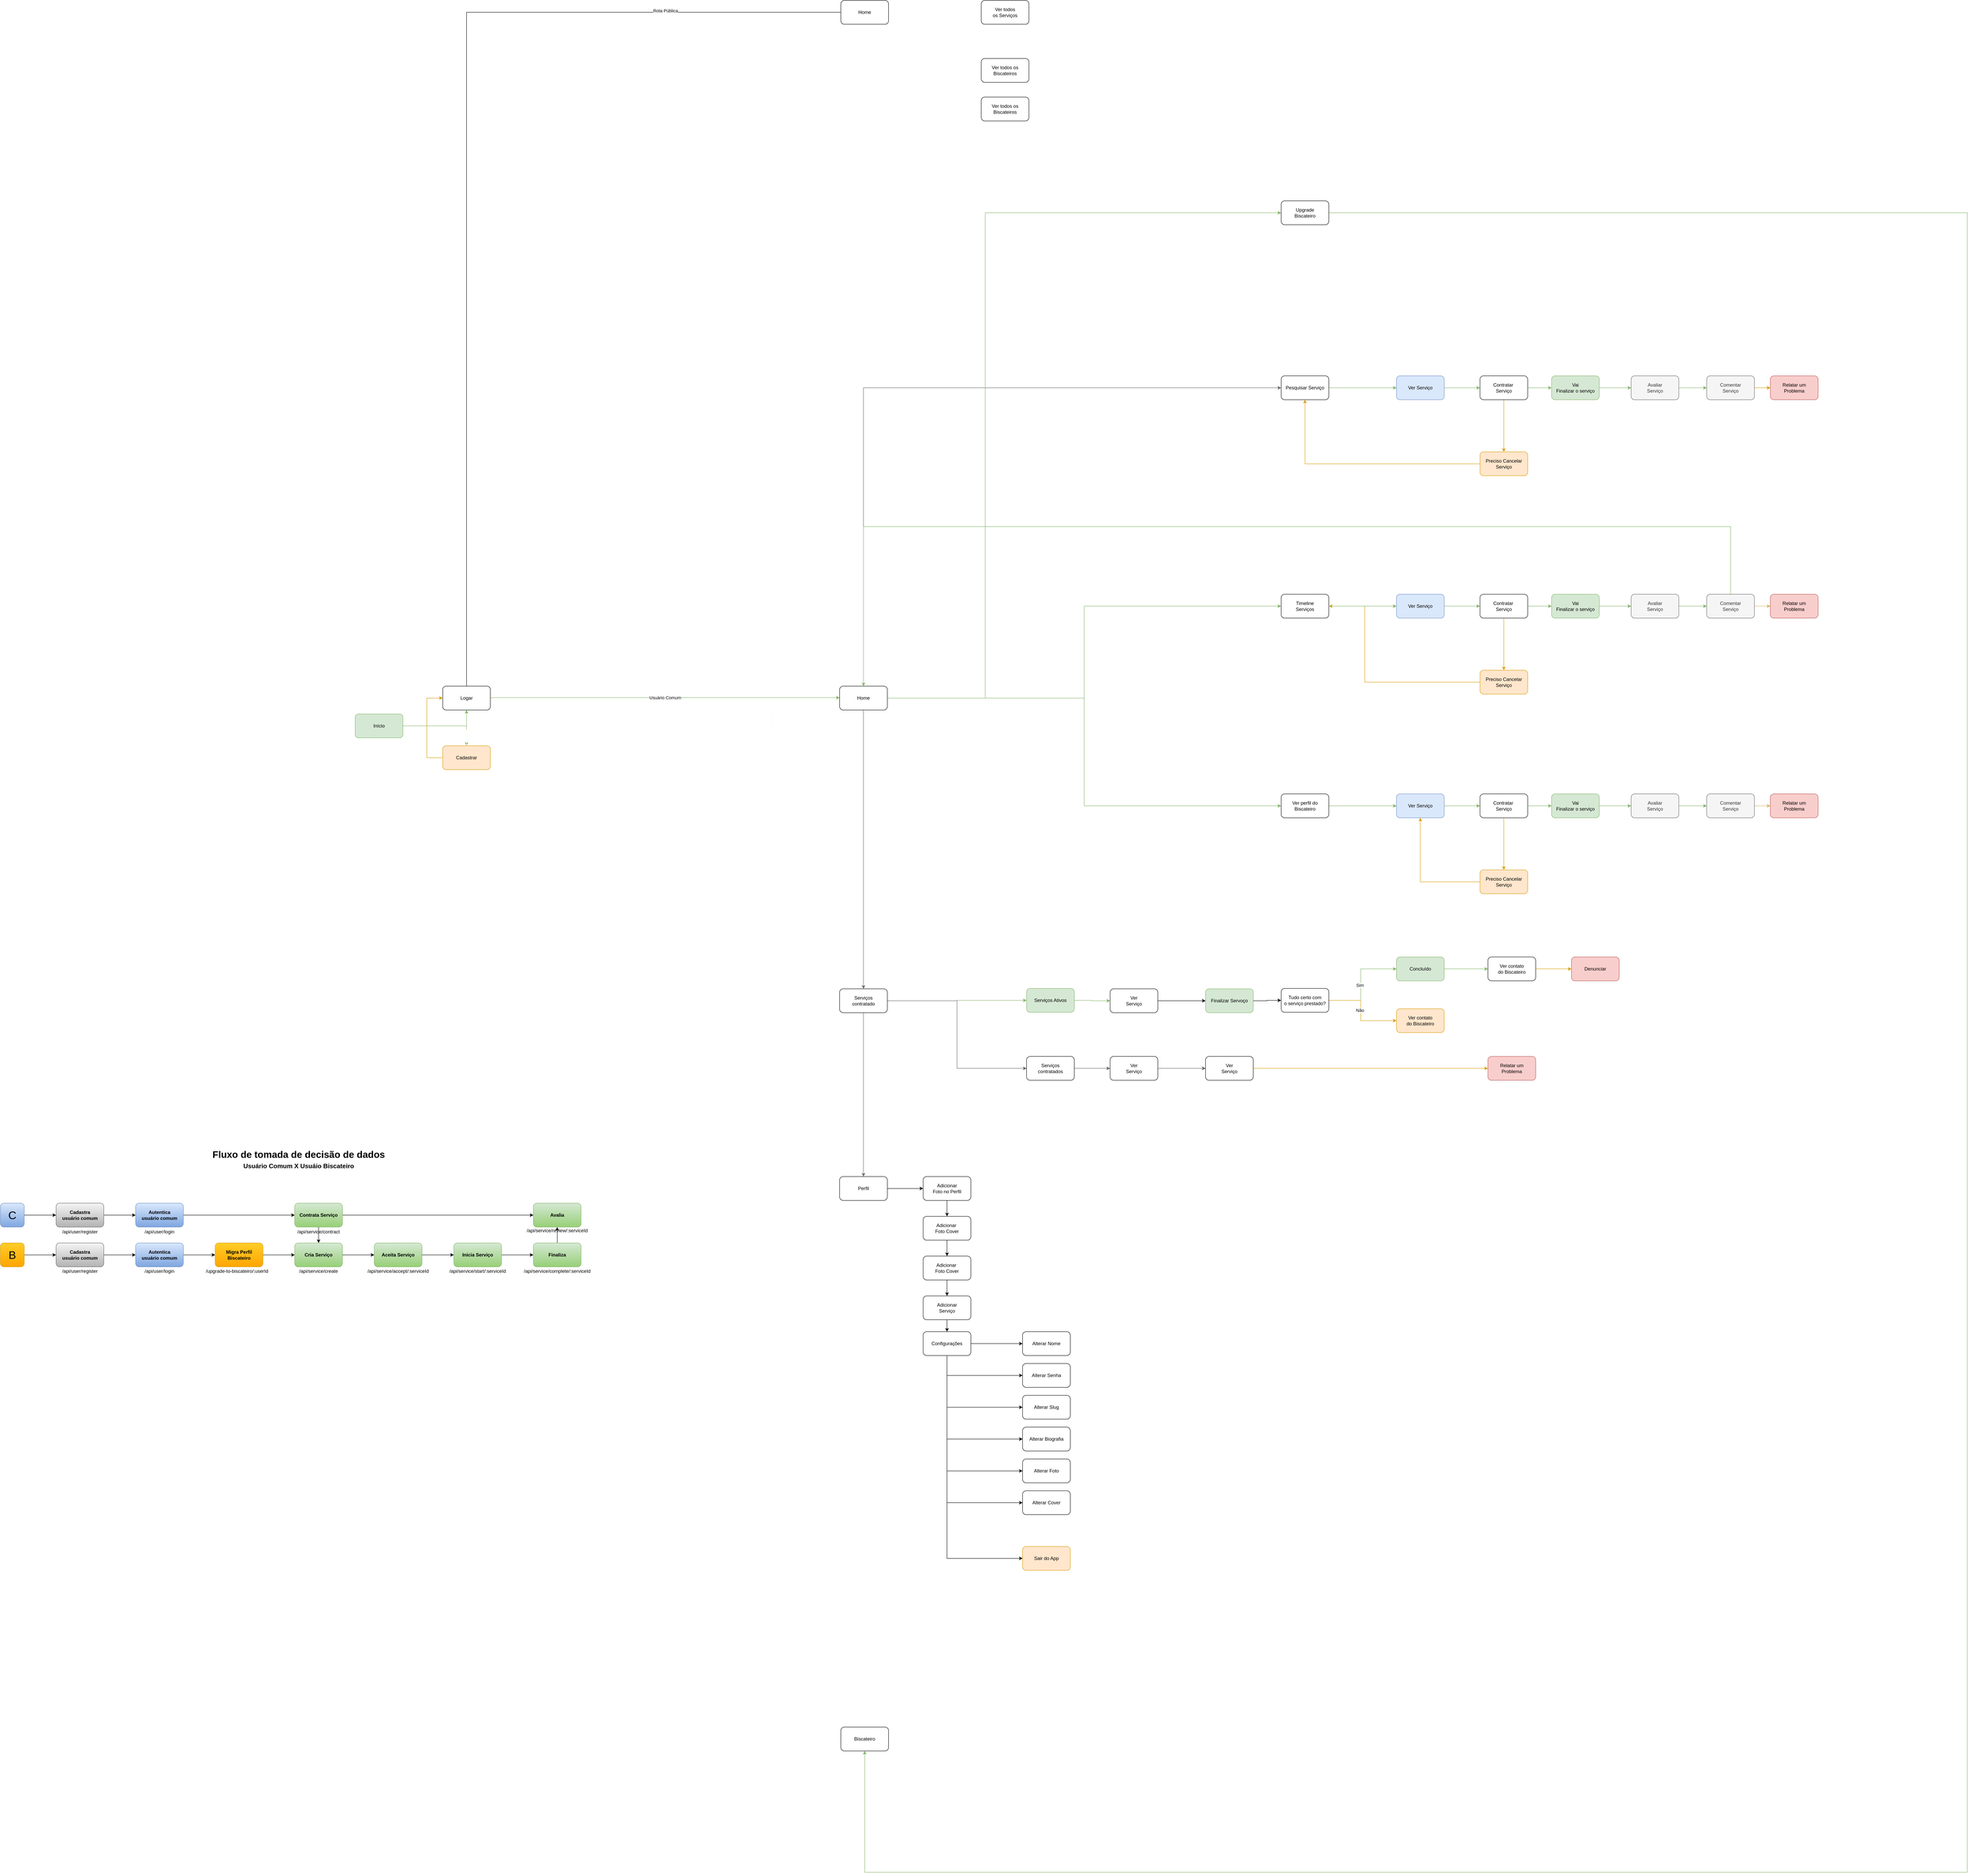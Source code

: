 <mxfile version="24.8.2">
  <diagram name="Página-1" id="fsubQwPEwLp5UiBFL4gB">
    <mxGraphModel dx="3172" dy="2310" grid="1" gridSize="10" guides="1" tooltips="1" connect="1" arrows="1" fold="1" page="0" pageScale="1" pageWidth="827" pageHeight="1169" background="#ffffff" math="0" shadow="0">
      <root>
        <mxCell id="0" />
        <mxCell id="1" parent="0" />
        <mxCell id="1jAVJrhePYpuvby0Juwp-6" style="edgeStyle=orthogonalEdgeStyle;rounded=0;orthogonalLoop=1;jettySize=auto;html=1;fillColor=#d5e8d4;strokeColor=#82b366;" edge="1" parent="1" source="1jAVJrhePYpuvby0Juwp-3" target="1jAVJrhePYpuvby0Juwp-5">
          <mxGeometry relative="1" as="geometry" />
        </mxCell>
        <mxCell id="1jAVJrhePYpuvby0Juwp-3" value="Início" style="rounded=1;whiteSpace=wrap;html=1;fillColor=#d5e8d4;strokeColor=#82b366;" vertex="1" parent="1">
          <mxGeometry x="-488" y="510" width="120" height="60" as="geometry" />
        </mxCell>
        <mxCell id="1jAVJrhePYpuvby0Juwp-8" style="edgeStyle=orthogonalEdgeStyle;rounded=0;orthogonalLoop=1;jettySize=auto;html=1;entryX=0.5;entryY=0;entryDx=0;entryDy=0;fillColor=#d5e8d4;strokeColor=#82b366;" edge="1" parent="1" source="1jAVJrhePYpuvby0Juwp-5" target="1jAVJrhePYpuvby0Juwp-7">
          <mxGeometry relative="1" as="geometry" />
        </mxCell>
        <mxCell id="1jAVJrhePYpuvby0Juwp-10" style="edgeStyle=orthogonalEdgeStyle;rounded=0;orthogonalLoop=1;jettySize=auto;html=1;fillColor=#d5e8d4;strokeColor=#82b366;" edge="1" parent="1" source="1jAVJrhePYpuvby0Juwp-5" target="1jAVJrhePYpuvby0Juwp-9">
          <mxGeometry relative="1" as="geometry">
            <Array as="points">
              <mxPoint x="460" y="469" />
              <mxPoint x="460" y="469" />
            </Array>
          </mxGeometry>
        </mxCell>
        <mxCell id="1jAVJrhePYpuvby0Juwp-154" value="Text" style="edgeLabel;html=1;align=center;verticalAlign=middle;resizable=0;points=[];" vertex="1" connectable="0" parent="1jAVJrhePYpuvby0Juwp-10">
          <mxGeometry x="-0.001" y="-2" relative="1" as="geometry">
            <mxPoint y="-4" as="offset" />
          </mxGeometry>
        </mxCell>
        <mxCell id="1jAVJrhePYpuvby0Juwp-155" value="Usuário Comum" style="edgeLabel;html=1;align=center;verticalAlign=middle;resizable=0;points=[];" vertex="1" connectable="0" parent="1jAVJrhePYpuvby0Juwp-10">
          <mxGeometry x="-0.001" relative="1" as="geometry">
            <mxPoint as="offset" />
          </mxGeometry>
        </mxCell>
        <mxCell id="1jAVJrhePYpuvby0Juwp-156" style="edgeStyle=orthogonalEdgeStyle;rounded=0;orthogonalLoop=1;jettySize=auto;html=1;entryX=0.5;entryY=1;entryDx=0;entryDy=0;" edge="1" parent="1" source="1jAVJrhePYpuvby0Juwp-5" target="1jAVJrhePYpuvby0Juwp-151">
          <mxGeometry relative="1" as="geometry">
            <Array as="points">
              <mxPoint x="-208" y="-1254" />
              <mxPoint x="793" y="-1254" />
            </Array>
          </mxGeometry>
        </mxCell>
        <mxCell id="1jAVJrhePYpuvby0Juwp-157" value="Rota Pública" style="edgeLabel;html=1;align=center;verticalAlign=middle;resizable=0;points=[];" vertex="1" connectable="0" parent="1jAVJrhePYpuvby0Juwp-156">
          <mxGeometry x="0.609" y="4" relative="1" as="geometry">
            <mxPoint x="1" as="offset" />
          </mxGeometry>
        </mxCell>
        <mxCell id="1jAVJrhePYpuvby0Juwp-5" value="Logar" style="rounded=1;whiteSpace=wrap;html=1;" vertex="1" parent="1">
          <mxGeometry x="-268" y="440" width="120" height="60" as="geometry" />
        </mxCell>
        <mxCell id="1jAVJrhePYpuvby0Juwp-46" style="edgeStyle=orthogonalEdgeStyle;rounded=0;orthogonalLoop=1;jettySize=auto;html=1;fillColor=#ffe6cc;strokeColor=#d79b00;" edge="1" parent="1" source="1jAVJrhePYpuvby0Juwp-7" target="1jAVJrhePYpuvby0Juwp-5">
          <mxGeometry relative="1" as="geometry">
            <Array as="points">
              <mxPoint x="-308" y="620" />
              <mxPoint x="-308" y="470" />
            </Array>
          </mxGeometry>
        </mxCell>
        <mxCell id="1jAVJrhePYpuvby0Juwp-144" style="edgeStyle=orthogonalEdgeStyle;rounded=0;orthogonalLoop=1;jettySize=auto;html=1;entryX=0.5;entryY=1;entryDx=0;entryDy=0;strokeColor=#FBFFF7;" edge="1" parent="1" source="1jAVJrhePYpuvby0Juwp-7" target="1jAVJrhePYpuvby0Juwp-9">
          <mxGeometry relative="1" as="geometry">
            <Array as="points">
              <mxPoint x="560" y="550" />
              <mxPoint x="560" y="500" />
            </Array>
          </mxGeometry>
        </mxCell>
        <mxCell id="1jAVJrhePYpuvby0Juwp-7" value="Cadastrar" style="rounded=1;whiteSpace=wrap;html=1;fillColor=#ffe6cc;strokeColor=#d79b00;" vertex="1" parent="1">
          <mxGeometry x="-268" y="590" width="120" height="60" as="geometry" />
        </mxCell>
        <mxCell id="1jAVJrhePYpuvby0Juwp-45" style="edgeStyle=orthogonalEdgeStyle;rounded=0;orthogonalLoop=1;jettySize=auto;html=1;entryX=0;entryY=0.5;entryDx=0;entryDy=0;fillColor=#d5e8d4;strokeColor=#82b366;" edge="1" parent="1" source="1jAVJrhePYpuvby0Juwp-9" target="1jAVJrhePYpuvby0Juwp-11">
          <mxGeometry relative="1" as="geometry" />
        </mxCell>
        <mxCell id="1jAVJrhePYpuvby0Juwp-87" style="edgeStyle=orthogonalEdgeStyle;rounded=0;orthogonalLoop=1;jettySize=auto;html=1;fillColor=#f5f5f5;strokeColor=#666666;" edge="1" parent="1" source="1jAVJrhePYpuvby0Juwp-9" target="1jAVJrhePYpuvby0Juwp-73">
          <mxGeometry relative="1" as="geometry">
            <Array as="points">
              <mxPoint x="790" y="-310" />
            </Array>
          </mxGeometry>
        </mxCell>
        <mxCell id="1jAVJrhePYpuvby0Juwp-109" style="edgeStyle=orthogonalEdgeStyle;rounded=0;orthogonalLoop=1;jettySize=auto;html=1;entryX=0;entryY=0.5;entryDx=0;entryDy=0;fillColor=#d5e8d4;strokeColor=#82b366;" edge="1" parent="1" source="1jAVJrhePYpuvby0Juwp-9" target="1jAVJrhePYpuvby0Juwp-94">
          <mxGeometry relative="1" as="geometry" />
        </mxCell>
        <mxCell id="1jAVJrhePYpuvby0Juwp-114" style="edgeStyle=orthogonalEdgeStyle;rounded=0;orthogonalLoop=1;jettySize=auto;html=1;fillColor=#f5f5f5;strokeColor=#666666;" edge="1" parent="1" source="1jAVJrhePYpuvby0Juwp-9" target="1jAVJrhePYpuvby0Juwp-12">
          <mxGeometry relative="1" as="geometry" />
        </mxCell>
        <mxCell id="1jAVJrhePYpuvby0Juwp-147" style="edgeStyle=orthogonalEdgeStyle;rounded=0;orthogonalLoop=1;jettySize=auto;html=1;fillColor=#d5e8d4;strokeColor=#82b366;" edge="1" parent="1" source="1jAVJrhePYpuvby0Juwp-9" target="1jAVJrhePYpuvby0Juwp-146">
          <mxGeometry relative="1" as="geometry">
            <Array as="points">
              <mxPoint x="1096" y="470" />
              <mxPoint x="1096" y="-750" />
            </Array>
          </mxGeometry>
        </mxCell>
        <mxCell id="1jAVJrhePYpuvby0Juwp-9" value="Home" style="rounded=1;whiteSpace=wrap;html=1;" vertex="1" parent="1">
          <mxGeometry x="730" y="440" width="120" height="60" as="geometry" />
        </mxCell>
        <mxCell id="1jAVJrhePYpuvby0Juwp-11" value="Timeline&lt;div&gt;Serviços&lt;/div&gt;" style="rounded=1;whiteSpace=wrap;html=1;" vertex="1" parent="1">
          <mxGeometry x="1840" y="209" width="120" height="60" as="geometry" />
        </mxCell>
        <mxCell id="1jAVJrhePYpuvby0Juwp-44" style="edgeStyle=orthogonalEdgeStyle;rounded=0;orthogonalLoop=1;jettySize=auto;html=1;entryX=0.5;entryY=0;entryDx=0;entryDy=0;fillColor=#f5f5f5;strokeColor=#666666;" edge="1" parent="1" source="1jAVJrhePYpuvby0Juwp-12" target="1jAVJrhePYpuvby0Juwp-13">
          <mxGeometry relative="1" as="geometry" />
        </mxCell>
        <mxCell id="1jAVJrhePYpuvby0Juwp-123" style="edgeStyle=orthogonalEdgeStyle;rounded=0;orthogonalLoop=1;jettySize=auto;html=1;fillColor=#d5e8d4;strokeColor=#82b366;" edge="1" parent="1" source="1jAVJrhePYpuvby0Juwp-12" target="1jAVJrhePYpuvby0Juwp-121">
          <mxGeometry relative="1" as="geometry" />
        </mxCell>
        <mxCell id="1jAVJrhePYpuvby0Juwp-128" style="edgeStyle=orthogonalEdgeStyle;rounded=0;orthogonalLoop=1;jettySize=auto;html=1;entryX=0;entryY=0.5;entryDx=0;entryDy=0;fillColor=#f5f5f5;strokeColor=#666666;" edge="1" parent="1" source="1jAVJrhePYpuvby0Juwp-12" target="1jAVJrhePYpuvby0Juwp-122">
          <mxGeometry relative="1" as="geometry" />
        </mxCell>
        <mxCell id="1jAVJrhePYpuvby0Juwp-12" value="Serviços&lt;div&gt;contratado&lt;/div&gt;" style="rounded=1;whiteSpace=wrap;html=1;" vertex="1" parent="1">
          <mxGeometry x="730" y="1201" width="120" height="60" as="geometry" />
        </mxCell>
        <mxCell id="1jAVJrhePYpuvby0Juwp-20" style="edgeStyle=orthogonalEdgeStyle;rounded=0;orthogonalLoop=1;jettySize=auto;html=1;" edge="1" parent="1" source="1jAVJrhePYpuvby0Juwp-13" target="1jAVJrhePYpuvby0Juwp-16">
          <mxGeometry relative="1" as="geometry" />
        </mxCell>
        <mxCell id="1jAVJrhePYpuvby0Juwp-13" value="Perfil" style="rounded=1;whiteSpace=wrap;html=1;" vertex="1" parent="1">
          <mxGeometry x="730" y="1673" width="120" height="60" as="geometry" />
        </mxCell>
        <mxCell id="1jAVJrhePYpuvby0Juwp-33" style="edgeStyle=orthogonalEdgeStyle;rounded=0;orthogonalLoop=1;jettySize=auto;html=1;fillColor=#d5e8d4;strokeColor=#82b366;" edge="1" parent="1" source="1jAVJrhePYpuvby0Juwp-69" target="1jAVJrhePYpuvby0Juwp-32">
          <mxGeometry relative="1" as="geometry" />
        </mxCell>
        <mxCell id="1jAVJrhePYpuvby0Juwp-112" style="edgeStyle=orthogonalEdgeStyle;rounded=0;orthogonalLoop=1;jettySize=auto;html=1;fillColor=#ffe6cc;strokeColor=#d79b00;" edge="1" parent="1" source="1jAVJrhePYpuvby0Juwp-14" target="1jAVJrhePYpuvby0Juwp-15">
          <mxGeometry relative="1" as="geometry" />
        </mxCell>
        <mxCell id="1jAVJrhePYpuvby0Juwp-14" value="Contratar&amp;nbsp;&lt;div&gt;Serviço&lt;/div&gt;" style="rounded=1;whiteSpace=wrap;html=1;" vertex="1" parent="1">
          <mxGeometry x="2340" y="209" width="120" height="60" as="geometry" />
        </mxCell>
        <mxCell id="1jAVJrhePYpuvby0Juwp-29" style="edgeStyle=orthogonalEdgeStyle;rounded=0;orthogonalLoop=1;jettySize=auto;html=1;fillColor=#ffe6cc;strokeColor=#d79b00;" edge="1" parent="1" source="1jAVJrhePYpuvby0Juwp-15" target="1jAVJrhePYpuvby0Juwp-11">
          <mxGeometry relative="1" as="geometry">
            <Array as="points">
              <mxPoint x="2050" y="430" />
              <mxPoint x="2050" y="239" />
            </Array>
          </mxGeometry>
        </mxCell>
        <mxCell id="1jAVJrhePYpuvby0Juwp-15" value="Preciso Cancelar&lt;div&gt;Serviço&lt;/div&gt;" style="rounded=1;whiteSpace=wrap;html=1;fillColor=#ffe6cc;strokeColor=#d79b00;" vertex="1" parent="1">
          <mxGeometry x="2340" y="400" width="120" height="60" as="geometry" />
        </mxCell>
        <mxCell id="1jAVJrhePYpuvby0Juwp-16" value="Adicionar&lt;div&gt;Foto&amp;nbsp;&lt;span style=&quot;background-color: initial;&quot;&gt;no Perfil&lt;/span&gt;&lt;/div&gt;" style="rounded=1;whiteSpace=wrap;html=1;" vertex="1" parent="1">
          <mxGeometry x="940" y="1673" width="120" height="60" as="geometry" />
        </mxCell>
        <mxCell id="1jAVJrhePYpuvby0Juwp-17" value="Alterar Biografia" style="rounded=1;whiteSpace=wrap;html=1;" vertex="1" parent="1">
          <mxGeometry x="1190" y="2303" width="120" height="60" as="geometry" />
        </mxCell>
        <mxCell id="1jAVJrhePYpuvby0Juwp-19" value="Sair do App" style="rounded=1;whiteSpace=wrap;html=1;fillColor=#ffe6cc;strokeColor=#d79b00;" vertex="1" parent="1">
          <mxGeometry x="1190" y="2603" width="120" height="60" as="geometry" />
        </mxCell>
        <mxCell id="1jAVJrhePYpuvby0Juwp-24" style="edgeStyle=orthogonalEdgeStyle;rounded=0;orthogonalLoop=1;jettySize=auto;html=1;entryX=0;entryY=0.5;entryDx=0;entryDy=0;fillColor=#d5e8d4;strokeColor=#82b366;" edge="1" parent="1" source="1jAVJrhePYpuvby0Juwp-71" target="1jAVJrhePYpuvby0Juwp-14">
          <mxGeometry relative="1" as="geometry">
            <mxPoint x="2260" y="239" as="targetPoint" />
          </mxGeometry>
        </mxCell>
        <mxCell id="1jAVJrhePYpuvby0Juwp-35" style="edgeStyle=orthogonalEdgeStyle;rounded=0;orthogonalLoop=1;jettySize=auto;html=1;fillColor=#d5e8d4;strokeColor=#82b366;" edge="1" parent="1" source="1jAVJrhePYpuvby0Juwp-32" target="1jAVJrhePYpuvby0Juwp-34">
          <mxGeometry relative="1" as="geometry" />
        </mxCell>
        <mxCell id="1jAVJrhePYpuvby0Juwp-32" value="Avaliar&lt;div&gt;Serviço&lt;/div&gt;" style="rounded=1;whiteSpace=wrap;html=1;fillColor=#f5f5f5;fontColor=#333333;strokeColor=#666666;" vertex="1" parent="1">
          <mxGeometry x="2720" y="209" width="120" height="60" as="geometry" />
        </mxCell>
        <mxCell id="1jAVJrhePYpuvby0Juwp-39" style="edgeStyle=orthogonalEdgeStyle;rounded=0;orthogonalLoop=1;jettySize=auto;html=1;fillColor=#fff2cc;strokeColor=#d6b656;" edge="1" parent="1" source="1jAVJrhePYpuvby0Juwp-34" target="1jAVJrhePYpuvby0Juwp-38">
          <mxGeometry relative="1" as="geometry" />
        </mxCell>
        <mxCell id="1jAVJrhePYpuvby0Juwp-40" style="edgeStyle=orthogonalEdgeStyle;rounded=0;orthogonalLoop=1;jettySize=auto;html=1;fillColor=#d5e8d4;strokeColor=#82b366;" edge="1" parent="1" source="1jAVJrhePYpuvby0Juwp-34" target="1jAVJrhePYpuvby0Juwp-9">
          <mxGeometry relative="1" as="geometry">
            <Array as="points">
              <mxPoint x="1580" y="39" />
              <mxPoint x="570" y="39" />
            </Array>
          </mxGeometry>
        </mxCell>
        <mxCell id="1jAVJrhePYpuvby0Juwp-34" value="Comentar&lt;div&gt;Serviço&lt;/div&gt;" style="rounded=1;whiteSpace=wrap;html=1;fillColor=#f5f5f5;fontColor=#333333;strokeColor=#666666;" vertex="1" parent="1">
          <mxGeometry x="2910" y="209" width="120" height="60" as="geometry" />
        </mxCell>
        <mxCell id="1jAVJrhePYpuvby0Juwp-36" value="Relatar um&lt;div&gt;Problema&lt;/div&gt;" style="rounded=1;whiteSpace=wrap;html=1;fillColor=#f8cecc;strokeColor=#b85450;" vertex="1" parent="1">
          <mxGeometry x="2360" y="1371" width="120" height="60" as="geometry" />
        </mxCell>
        <mxCell id="1jAVJrhePYpuvby0Juwp-38" value="Relatar um&lt;div&gt;Problema&lt;/div&gt;" style="rounded=1;whiteSpace=wrap;html=1;fillColor=#f8cecc;strokeColor=#b85450;" vertex="1" parent="1">
          <mxGeometry x="3070" y="209" width="120" height="60" as="geometry" />
        </mxCell>
        <mxCell id="1jAVJrhePYpuvby0Juwp-50" style="edgeStyle=orthogonalEdgeStyle;rounded=0;orthogonalLoop=1;jettySize=auto;html=1;" edge="1" parent="1" source="1jAVJrhePYpuvby0Juwp-47" target="1jAVJrhePYpuvby0Juwp-49">
          <mxGeometry relative="1" as="geometry" />
        </mxCell>
        <mxCell id="1jAVJrhePYpuvby0Juwp-47" value="Adicionar&amp;nbsp;&lt;div&gt;Foto&amp;nbsp;&lt;span style=&quot;background-color: initial;&quot;&gt;Cover&lt;/span&gt;&lt;/div&gt;" style="rounded=1;whiteSpace=wrap;html=1;" vertex="1" parent="1">
          <mxGeometry x="940" y="1773" width="120" height="60" as="geometry" />
        </mxCell>
        <mxCell id="1jAVJrhePYpuvby0Juwp-48" style="edgeStyle=orthogonalEdgeStyle;rounded=0;orthogonalLoop=1;jettySize=auto;html=1;" edge="1" parent="1" source="1jAVJrhePYpuvby0Juwp-16">
          <mxGeometry relative="1" as="geometry">
            <mxPoint x="1000" y="1773" as="targetPoint" />
          </mxGeometry>
        </mxCell>
        <mxCell id="1jAVJrhePYpuvby0Juwp-52" style="edgeStyle=orthogonalEdgeStyle;rounded=0;orthogonalLoop=1;jettySize=auto;html=1;" edge="1" parent="1" source="1jAVJrhePYpuvby0Juwp-49" target="1jAVJrhePYpuvby0Juwp-51">
          <mxGeometry relative="1" as="geometry" />
        </mxCell>
        <mxCell id="1jAVJrhePYpuvby0Juwp-49" value="Adicionar&amp;nbsp;&lt;div&gt;Foto&amp;nbsp;&lt;span style=&quot;background-color: initial;&quot;&gt;Cover&lt;/span&gt;&lt;/div&gt;" style="rounded=1;whiteSpace=wrap;html=1;" vertex="1" parent="1">
          <mxGeometry x="940" y="1873" width="120" height="60" as="geometry" />
        </mxCell>
        <mxCell id="1jAVJrhePYpuvby0Juwp-54" style="edgeStyle=orthogonalEdgeStyle;rounded=0;orthogonalLoop=1;jettySize=auto;html=1;" edge="1" parent="1" source="1jAVJrhePYpuvby0Juwp-51" target="1jAVJrhePYpuvby0Juwp-53">
          <mxGeometry relative="1" as="geometry" />
        </mxCell>
        <mxCell id="1jAVJrhePYpuvby0Juwp-51" value="Adicionar&lt;div&gt;Serviço&lt;/div&gt;" style="rounded=1;whiteSpace=wrap;html=1;" vertex="1" parent="1">
          <mxGeometry x="940" y="1973" width="120" height="60" as="geometry" />
        </mxCell>
        <mxCell id="1jAVJrhePYpuvby0Juwp-61" style="edgeStyle=orthogonalEdgeStyle;rounded=0;orthogonalLoop=1;jettySize=auto;html=1;entryX=0;entryY=0.5;entryDx=0;entryDy=0;" edge="1" parent="1" source="1jAVJrhePYpuvby0Juwp-53" target="1jAVJrhePYpuvby0Juwp-56">
          <mxGeometry relative="1" as="geometry" />
        </mxCell>
        <mxCell id="1jAVJrhePYpuvby0Juwp-62" style="edgeStyle=orthogonalEdgeStyle;rounded=0;orthogonalLoop=1;jettySize=auto;html=1;" edge="1" parent="1" source="1jAVJrhePYpuvby0Juwp-53" target="1jAVJrhePYpuvby0Juwp-57">
          <mxGeometry relative="1" as="geometry">
            <mxPoint x="1000" y="2183" as="targetPoint" />
            <Array as="points">
              <mxPoint x="1000" y="2173" />
            </Array>
          </mxGeometry>
        </mxCell>
        <mxCell id="1jAVJrhePYpuvby0Juwp-63" style="edgeStyle=orthogonalEdgeStyle;rounded=0;orthogonalLoop=1;jettySize=auto;html=1;" edge="1" parent="1" source="1jAVJrhePYpuvby0Juwp-53" target="1jAVJrhePYpuvby0Juwp-55">
          <mxGeometry relative="1" as="geometry">
            <Array as="points">
              <mxPoint x="1000" y="2253" />
            </Array>
          </mxGeometry>
        </mxCell>
        <mxCell id="1jAVJrhePYpuvby0Juwp-64" style="edgeStyle=orthogonalEdgeStyle;rounded=0;orthogonalLoop=1;jettySize=auto;html=1;" edge="1" parent="1" source="1jAVJrhePYpuvby0Juwp-53" target="1jAVJrhePYpuvby0Juwp-17">
          <mxGeometry relative="1" as="geometry">
            <Array as="points">
              <mxPoint x="1000" y="2333" />
            </Array>
          </mxGeometry>
        </mxCell>
        <mxCell id="1jAVJrhePYpuvby0Juwp-65" style="edgeStyle=orthogonalEdgeStyle;rounded=0;orthogonalLoop=1;jettySize=auto;html=1;" edge="1" parent="1" source="1jAVJrhePYpuvby0Juwp-53" target="1jAVJrhePYpuvby0Juwp-58">
          <mxGeometry relative="1" as="geometry">
            <Array as="points">
              <mxPoint x="1000" y="2413" />
            </Array>
          </mxGeometry>
        </mxCell>
        <mxCell id="1jAVJrhePYpuvby0Juwp-66" style="edgeStyle=orthogonalEdgeStyle;rounded=0;orthogonalLoop=1;jettySize=auto;html=1;" edge="1" parent="1" source="1jAVJrhePYpuvby0Juwp-53" target="1jAVJrhePYpuvby0Juwp-59">
          <mxGeometry relative="1" as="geometry">
            <Array as="points">
              <mxPoint x="1000" y="2493" />
            </Array>
          </mxGeometry>
        </mxCell>
        <mxCell id="1jAVJrhePYpuvby0Juwp-67" style="edgeStyle=orthogonalEdgeStyle;rounded=0;orthogonalLoop=1;jettySize=auto;html=1;" edge="1" parent="1" source="1jAVJrhePYpuvby0Juwp-53" target="1jAVJrhePYpuvby0Juwp-19">
          <mxGeometry relative="1" as="geometry">
            <Array as="points">
              <mxPoint x="1000" y="2633" />
            </Array>
          </mxGeometry>
        </mxCell>
        <mxCell id="1jAVJrhePYpuvby0Juwp-53" value="Configurações" style="rounded=1;whiteSpace=wrap;html=1;" vertex="1" parent="1">
          <mxGeometry x="940" y="2063" width="120" height="60" as="geometry" />
        </mxCell>
        <mxCell id="1jAVJrhePYpuvby0Juwp-55" value="Alterar Slug" style="rounded=1;whiteSpace=wrap;html=1;" vertex="1" parent="1">
          <mxGeometry x="1190" y="2223" width="120" height="60" as="geometry" />
        </mxCell>
        <mxCell id="1jAVJrhePYpuvby0Juwp-56" value="Alterar Nome" style="rounded=1;whiteSpace=wrap;html=1;" vertex="1" parent="1">
          <mxGeometry x="1190" y="2063" width="120" height="60" as="geometry" />
        </mxCell>
        <mxCell id="1jAVJrhePYpuvby0Juwp-57" value="Alterar Senha" style="rounded=1;whiteSpace=wrap;html=1;" vertex="1" parent="1">
          <mxGeometry x="1190" y="2143" width="120" height="60" as="geometry" />
        </mxCell>
        <mxCell id="1jAVJrhePYpuvby0Juwp-58" value="Alterar Foto" style="rounded=1;whiteSpace=wrap;html=1;" vertex="1" parent="1">
          <mxGeometry x="1190" y="2383" width="120" height="60" as="geometry" />
        </mxCell>
        <mxCell id="1jAVJrhePYpuvby0Juwp-59" value="Alterar Cover" style="rounded=1;whiteSpace=wrap;html=1;" vertex="1" parent="1">
          <mxGeometry x="1190" y="2463" width="120" height="60" as="geometry" />
        </mxCell>
        <mxCell id="1jAVJrhePYpuvby0Juwp-70" value="" style="edgeStyle=orthogonalEdgeStyle;rounded=0;orthogonalLoop=1;jettySize=auto;html=1;fillColor=#d5e8d4;strokeColor=#82b366;" edge="1" parent="1" source="1jAVJrhePYpuvby0Juwp-14" target="1jAVJrhePYpuvby0Juwp-69">
          <mxGeometry relative="1" as="geometry">
            <mxPoint x="2460" y="239" as="sourcePoint" />
            <mxPoint x="2720" y="239" as="targetPoint" />
          </mxGeometry>
        </mxCell>
        <mxCell id="1jAVJrhePYpuvby0Juwp-69" value="Vai&lt;div&gt;Finalizar o serviço&lt;/div&gt;" style="rounded=1;whiteSpace=wrap;html=1;fillColor=#d5e8d4;strokeColor=#82b366;" vertex="1" parent="1">
          <mxGeometry x="2520" y="209" width="120" height="60" as="geometry" />
        </mxCell>
        <mxCell id="1jAVJrhePYpuvby0Juwp-72" value="" style="edgeStyle=orthogonalEdgeStyle;rounded=0;orthogonalLoop=1;jettySize=auto;html=1;entryX=0;entryY=0.5;entryDx=0;entryDy=0;fillColor=#d5e8d4;strokeColor=#82b366;" edge="1" parent="1" source="1jAVJrhePYpuvby0Juwp-11" target="1jAVJrhePYpuvby0Juwp-71">
          <mxGeometry relative="1" as="geometry">
            <mxPoint x="1960" y="239" as="sourcePoint" />
            <mxPoint x="2240" y="239" as="targetPoint" />
          </mxGeometry>
        </mxCell>
        <mxCell id="1jAVJrhePYpuvby0Juwp-71" value="Ver Serviço" style="rounded=1;whiteSpace=wrap;html=1;fillColor=#dae8fc;strokeColor=#6c8ebf;" vertex="1" parent="1">
          <mxGeometry x="2130" y="209" width="120" height="60" as="geometry" />
        </mxCell>
        <mxCell id="1jAVJrhePYpuvby0Juwp-89" style="edgeStyle=orthogonalEdgeStyle;rounded=0;orthogonalLoop=1;jettySize=auto;html=1;fillColor=#d5e8d4;strokeColor=#82b366;" edge="1" parent="1" source="1jAVJrhePYpuvby0Juwp-73" target="1jAVJrhePYpuvby0Juwp-86">
          <mxGeometry relative="1" as="geometry" />
        </mxCell>
        <mxCell id="1jAVJrhePYpuvby0Juwp-73" value="Pesquisar Serviço" style="rounded=1;whiteSpace=wrap;html=1;" vertex="1" parent="1">
          <mxGeometry x="1840" y="-340" width="120" height="60" as="geometry" />
        </mxCell>
        <mxCell id="1jAVJrhePYpuvby0Juwp-74" style="edgeStyle=orthogonalEdgeStyle;rounded=0;orthogonalLoop=1;jettySize=auto;html=1;fillColor=#d5e8d4;strokeColor=#82b366;" edge="1" parent="1" source="1jAVJrhePYpuvby0Juwp-85" target="1jAVJrhePYpuvby0Juwp-80">
          <mxGeometry relative="1" as="geometry" />
        </mxCell>
        <mxCell id="1jAVJrhePYpuvby0Juwp-92" style="edgeStyle=orthogonalEdgeStyle;rounded=0;orthogonalLoop=1;jettySize=auto;html=1;fillColor=#ffe6cc;strokeColor=#d79b00;" edge="1" parent="1" source="1jAVJrhePYpuvby0Juwp-75" target="1jAVJrhePYpuvby0Juwp-76">
          <mxGeometry relative="1" as="geometry" />
        </mxCell>
        <mxCell id="1jAVJrhePYpuvby0Juwp-75" value="Contratar&amp;nbsp;&lt;div&gt;Serviço&lt;/div&gt;" style="rounded=1;whiteSpace=wrap;html=1;" vertex="1" parent="1">
          <mxGeometry x="2340" y="-340" width="120" height="60" as="geometry" />
        </mxCell>
        <mxCell id="1jAVJrhePYpuvby0Juwp-90" style="edgeStyle=orthogonalEdgeStyle;rounded=0;orthogonalLoop=1;jettySize=auto;html=1;entryX=0.5;entryY=1;entryDx=0;entryDy=0;fillColor=#ffe6cc;strokeColor=#d79b00;" edge="1" parent="1" source="1jAVJrhePYpuvby0Juwp-76" target="1jAVJrhePYpuvby0Juwp-73">
          <mxGeometry relative="1" as="geometry" />
        </mxCell>
        <mxCell id="1jAVJrhePYpuvby0Juwp-76" value="Preciso Cancelar&lt;div&gt;Serviço&lt;/div&gt;" style="rounded=1;whiteSpace=wrap;html=1;fillColor=#ffe6cc;strokeColor=#d79b00;" vertex="1" parent="1">
          <mxGeometry x="2340" y="-149" width="120" height="60" as="geometry" />
        </mxCell>
        <mxCell id="1jAVJrhePYpuvby0Juwp-77" style="edgeStyle=orthogonalEdgeStyle;rounded=0;orthogonalLoop=1;jettySize=auto;html=1;entryX=0;entryY=0.5;entryDx=0;entryDy=0;fillColor=#d5e8d4;strokeColor=#82b366;" edge="1" parent="1" source="1jAVJrhePYpuvby0Juwp-86" target="1jAVJrhePYpuvby0Juwp-75">
          <mxGeometry relative="1" as="geometry">
            <mxPoint x="2260" y="-310" as="targetPoint" />
          </mxGeometry>
        </mxCell>
        <mxCell id="1jAVJrhePYpuvby0Juwp-79" style="edgeStyle=orthogonalEdgeStyle;rounded=0;orthogonalLoop=1;jettySize=auto;html=1;fillColor=#d5e8d4;strokeColor=#82b366;" edge="1" parent="1" source="1jAVJrhePYpuvby0Juwp-80" target="1jAVJrhePYpuvby0Juwp-82">
          <mxGeometry relative="1" as="geometry" />
        </mxCell>
        <mxCell id="1jAVJrhePYpuvby0Juwp-80" value="Avaliar&lt;div&gt;Serviço&lt;/div&gt;" style="rounded=1;whiteSpace=wrap;html=1;fillColor=#f5f5f5;fontColor=#333333;strokeColor=#666666;" vertex="1" parent="1">
          <mxGeometry x="2720" y="-340" width="120" height="60" as="geometry" />
        </mxCell>
        <mxCell id="1jAVJrhePYpuvby0Juwp-81" style="edgeStyle=orthogonalEdgeStyle;rounded=0;orthogonalLoop=1;jettySize=auto;html=1;fillColor=#ffe6cc;strokeColor=#d79b00;" edge="1" parent="1" source="1jAVJrhePYpuvby0Juwp-82" target="1jAVJrhePYpuvby0Juwp-83">
          <mxGeometry relative="1" as="geometry" />
        </mxCell>
        <mxCell id="1jAVJrhePYpuvby0Juwp-82" value="Comentar&lt;div&gt;Serviço&lt;/div&gt;" style="rounded=1;whiteSpace=wrap;html=1;fillColor=#f5f5f5;fontColor=#333333;strokeColor=#666666;" vertex="1" parent="1">
          <mxGeometry x="2910" y="-340" width="120" height="60" as="geometry" />
        </mxCell>
        <mxCell id="1jAVJrhePYpuvby0Juwp-83" value="Relatar um&lt;div&gt;Problema&lt;/div&gt;" style="rounded=1;whiteSpace=wrap;html=1;fillColor=#f8cecc;strokeColor=#b85450;" vertex="1" parent="1">
          <mxGeometry x="3070" y="-340" width="120" height="60" as="geometry" />
        </mxCell>
        <mxCell id="1jAVJrhePYpuvby0Juwp-84" value="" style="edgeStyle=orthogonalEdgeStyle;rounded=0;orthogonalLoop=1;jettySize=auto;html=1;fillColor=#d5e8d4;strokeColor=#82b366;" edge="1" parent="1" source="1jAVJrhePYpuvby0Juwp-75" target="1jAVJrhePYpuvby0Juwp-85">
          <mxGeometry relative="1" as="geometry">
            <mxPoint x="2460" y="-310" as="sourcePoint" />
            <mxPoint x="2720" y="-310" as="targetPoint" />
          </mxGeometry>
        </mxCell>
        <mxCell id="1jAVJrhePYpuvby0Juwp-85" value="Vai&lt;div&gt;Finalizar o serviço&lt;/div&gt;" style="rounded=1;whiteSpace=wrap;html=1;fillColor=#d5e8d4;strokeColor=#82b366;" vertex="1" parent="1">
          <mxGeometry x="2520" y="-340" width="120" height="60" as="geometry" />
        </mxCell>
        <mxCell id="1jAVJrhePYpuvby0Juwp-86" value="Ver Serviço" style="rounded=1;whiteSpace=wrap;html=1;fillColor=#dae8fc;strokeColor=#6c8ebf;" vertex="1" parent="1">
          <mxGeometry x="2130" y="-340" width="120" height="60" as="geometry" />
        </mxCell>
        <mxCell id="1jAVJrhePYpuvby0Juwp-108" style="edgeStyle=orthogonalEdgeStyle;rounded=0;orthogonalLoop=1;jettySize=auto;html=1;fillColor=#d5e8d4;strokeColor=#82b366;" edge="1" parent="1" source="1jAVJrhePYpuvby0Juwp-94" target="1jAVJrhePYpuvby0Juwp-107">
          <mxGeometry relative="1" as="geometry" />
        </mxCell>
        <mxCell id="1jAVJrhePYpuvby0Juwp-94" value="Ver perfil do Biscateiro" style="rounded=1;whiteSpace=wrap;html=1;" vertex="1" parent="1">
          <mxGeometry x="1840" y="711" width="120" height="60" as="geometry" />
        </mxCell>
        <mxCell id="1jAVJrhePYpuvby0Juwp-95" style="edgeStyle=orthogonalEdgeStyle;rounded=0;orthogonalLoop=1;jettySize=auto;html=1;fillColor=#d5e8d4;strokeColor=#82b366;" edge="1" parent="1" source="1jAVJrhePYpuvby0Juwp-106" target="1jAVJrhePYpuvby0Juwp-101">
          <mxGeometry relative="1" as="geometry" />
        </mxCell>
        <mxCell id="1jAVJrhePYpuvby0Juwp-164" style="edgeStyle=orthogonalEdgeStyle;rounded=0;orthogonalLoop=1;jettySize=auto;html=1;fillColor=#ffe6cc;strokeColor=#d79b00;" edge="1" parent="1" source="1jAVJrhePYpuvby0Juwp-96" target="1jAVJrhePYpuvby0Juwp-97">
          <mxGeometry relative="1" as="geometry" />
        </mxCell>
        <mxCell id="1jAVJrhePYpuvby0Juwp-96" value="Contratar&amp;nbsp;&lt;div&gt;Serviço&lt;/div&gt;" style="rounded=1;whiteSpace=wrap;html=1;" vertex="1" parent="1">
          <mxGeometry x="2340" y="711" width="120" height="60" as="geometry" />
        </mxCell>
        <mxCell id="1jAVJrhePYpuvby0Juwp-163" style="edgeStyle=orthogonalEdgeStyle;rounded=0;orthogonalLoop=1;jettySize=auto;html=1;fillColor=#ffe6cc;strokeColor=#d79b00;" edge="1" parent="1" source="1jAVJrhePYpuvby0Juwp-97" target="1jAVJrhePYpuvby0Juwp-107">
          <mxGeometry relative="1" as="geometry" />
        </mxCell>
        <mxCell id="1jAVJrhePYpuvby0Juwp-97" value="Preciso Cancelar&lt;div&gt;Serviço&lt;/div&gt;" style="rounded=1;whiteSpace=wrap;html=1;fillColor=#ffe6cc;strokeColor=#d79b00;" vertex="1" parent="1">
          <mxGeometry x="2340" y="902" width="120" height="60" as="geometry" />
        </mxCell>
        <mxCell id="1jAVJrhePYpuvby0Juwp-98" style="edgeStyle=orthogonalEdgeStyle;rounded=0;orthogonalLoop=1;jettySize=auto;html=1;entryX=0;entryY=0.5;entryDx=0;entryDy=0;fillColor=#d5e8d4;strokeColor=#82b366;" edge="1" parent="1" source="1jAVJrhePYpuvby0Juwp-107" target="1jAVJrhePYpuvby0Juwp-96">
          <mxGeometry relative="1" as="geometry">
            <mxPoint x="2260" y="741" as="targetPoint" />
          </mxGeometry>
        </mxCell>
        <mxCell id="1jAVJrhePYpuvby0Juwp-100" style="edgeStyle=orthogonalEdgeStyle;rounded=0;orthogonalLoop=1;jettySize=auto;html=1;fillColor=#d5e8d4;strokeColor=#82b366;" edge="1" parent="1" source="1jAVJrhePYpuvby0Juwp-101" target="1jAVJrhePYpuvby0Juwp-103">
          <mxGeometry relative="1" as="geometry" />
        </mxCell>
        <mxCell id="1jAVJrhePYpuvby0Juwp-101" value="Avaliar&lt;div&gt;Serviço&lt;/div&gt;" style="rounded=1;whiteSpace=wrap;html=1;fillColor=#f5f5f5;fontColor=#333333;strokeColor=#666666;" vertex="1" parent="1">
          <mxGeometry x="2720" y="711" width="120" height="60" as="geometry" />
        </mxCell>
        <mxCell id="1jAVJrhePYpuvby0Juwp-102" style="edgeStyle=orthogonalEdgeStyle;rounded=0;orthogonalLoop=1;jettySize=auto;html=1;fillColor=#fff2cc;strokeColor=#d6b656;" edge="1" parent="1" source="1jAVJrhePYpuvby0Juwp-103" target="1jAVJrhePYpuvby0Juwp-104">
          <mxGeometry relative="1" as="geometry" />
        </mxCell>
        <mxCell id="1jAVJrhePYpuvby0Juwp-103" value="Comentar&lt;div&gt;Serviço&lt;/div&gt;" style="rounded=1;whiteSpace=wrap;html=1;fillColor=#f5f5f5;fontColor=#333333;strokeColor=#666666;" vertex="1" parent="1">
          <mxGeometry x="2910" y="711" width="120" height="60" as="geometry" />
        </mxCell>
        <mxCell id="1jAVJrhePYpuvby0Juwp-104" value="Relatar um&lt;div&gt;Problema&lt;/div&gt;" style="rounded=1;whiteSpace=wrap;html=1;fillColor=#f8cecc;strokeColor=#b85450;" vertex="1" parent="1">
          <mxGeometry x="3070" y="711" width="120" height="60" as="geometry" />
        </mxCell>
        <mxCell id="1jAVJrhePYpuvby0Juwp-105" value="" style="edgeStyle=orthogonalEdgeStyle;rounded=0;orthogonalLoop=1;jettySize=auto;html=1;fillColor=#d5e8d4;strokeColor=#82b366;" edge="1" parent="1" source="1jAVJrhePYpuvby0Juwp-96" target="1jAVJrhePYpuvby0Juwp-106">
          <mxGeometry relative="1" as="geometry">
            <mxPoint x="2460" y="741" as="sourcePoint" />
            <mxPoint x="2720" y="741" as="targetPoint" />
          </mxGeometry>
        </mxCell>
        <mxCell id="1jAVJrhePYpuvby0Juwp-106" value="Vai&lt;div&gt;Finalizar o serviço&lt;/div&gt;" style="rounded=1;whiteSpace=wrap;html=1;fillColor=#d5e8d4;strokeColor=#82b366;" vertex="1" parent="1">
          <mxGeometry x="2520" y="711" width="120" height="60" as="geometry" />
        </mxCell>
        <mxCell id="1jAVJrhePYpuvby0Juwp-107" value="Ver Serviço" style="rounded=1;whiteSpace=wrap;html=1;fillColor=#dae8fc;strokeColor=#6c8ebf;" vertex="1" parent="1">
          <mxGeometry x="2130" y="711" width="120" height="60" as="geometry" />
        </mxCell>
        <mxCell id="1jAVJrhePYpuvby0Juwp-130" style="edgeStyle=orthogonalEdgeStyle;rounded=0;orthogonalLoop=1;jettySize=auto;html=1;" edge="1" parent="1" source="1jAVJrhePYpuvby0Juwp-115" target="1jAVJrhePYpuvby0Juwp-116">
          <mxGeometry relative="1" as="geometry" />
        </mxCell>
        <mxCell id="1jAVJrhePYpuvby0Juwp-132" value="" style="edgeStyle=orthogonalEdgeStyle;rounded=0;orthogonalLoop=1;jettySize=auto;html=1;fillColor=#f5f5f5;strokeColor=#666666;" edge="1" parent="1" source="1jAVJrhePYpuvby0Juwp-115" target="1jAVJrhePYpuvby0Juwp-116">
          <mxGeometry relative="1" as="geometry" />
        </mxCell>
        <mxCell id="1jAVJrhePYpuvby0Juwp-115" value="Ver&lt;div&gt;Serviço&lt;/div&gt;" style="rounded=1;whiteSpace=wrap;html=1;" vertex="1" parent="1">
          <mxGeometry x="1410" y="1371" width="120" height="60" as="geometry" />
        </mxCell>
        <mxCell id="1jAVJrhePYpuvby0Juwp-131" style="edgeStyle=orthogonalEdgeStyle;rounded=0;orthogonalLoop=1;jettySize=auto;html=1;fillColor=#ffe6cc;strokeColor=#d79b00;" edge="1" parent="1" source="1jAVJrhePYpuvby0Juwp-116" target="1jAVJrhePYpuvby0Juwp-36">
          <mxGeometry relative="1" as="geometry" />
        </mxCell>
        <mxCell id="1jAVJrhePYpuvby0Juwp-116" value="Ver&lt;div&gt;Serviço&lt;/div&gt;" style="rounded=1;whiteSpace=wrap;html=1;" vertex="1" parent="1">
          <mxGeometry x="1650" y="1371" width="120" height="60" as="geometry" />
        </mxCell>
        <mxCell id="1jAVJrhePYpuvby0Juwp-141" style="edgeStyle=orthogonalEdgeStyle;rounded=0;orthogonalLoop=1;jettySize=auto;html=1;fillColor=#ffe6cc;strokeColor=#d79b00;" edge="1" parent="1" source="1jAVJrhePYpuvby0Juwp-117" target="1jAVJrhePYpuvby0Juwp-140">
          <mxGeometry relative="1" as="geometry" />
        </mxCell>
        <mxCell id="1jAVJrhePYpuvby0Juwp-117" value="Ver contato&lt;div&gt;do Biscateiro&lt;/div&gt;" style="rounded=1;whiteSpace=wrap;html=1;" vertex="1" parent="1">
          <mxGeometry x="2360" y="1121" width="120" height="60" as="geometry" />
        </mxCell>
        <mxCell id="1jAVJrhePYpuvby0Juwp-125" style="edgeStyle=orthogonalEdgeStyle;rounded=0;orthogonalLoop=1;jettySize=auto;html=1;entryX=0;entryY=0.5;entryDx=0;entryDy=0;" edge="1" parent="1" source="1jAVJrhePYpuvby0Juwp-118" target="1jAVJrhePYpuvby0Juwp-119">
          <mxGeometry relative="1" as="geometry" />
        </mxCell>
        <mxCell id="1jAVJrhePYpuvby0Juwp-118" value="Ver&lt;div&gt;Serviço&lt;/div&gt;" style="rounded=1;whiteSpace=wrap;html=1;" vertex="1" parent="1">
          <mxGeometry x="1410" y="1201" width="120" height="60" as="geometry" />
        </mxCell>
        <mxCell id="1jAVJrhePYpuvby0Juwp-126" style="edgeStyle=orthogonalEdgeStyle;rounded=0;orthogonalLoop=1;jettySize=auto;html=1;fillColor=#d5e8d4;strokeColor=#82b366;" edge="1" parent="1" source="1jAVJrhePYpuvby0Juwp-133" target="1jAVJrhePYpuvby0Juwp-120">
          <mxGeometry relative="1" as="geometry">
            <Array as="points">
              <mxPoint x="2040" y="1230" />
              <mxPoint x="2040" y="1151" />
            </Array>
          </mxGeometry>
        </mxCell>
        <mxCell id="1jAVJrhePYpuvby0Juwp-135" value="Sim" style="edgeLabel;html=1;align=center;verticalAlign=middle;resizable=0;points=[];" vertex="1" connectable="0" parent="1jAVJrhePYpuvby0Juwp-126">
          <mxGeometry x="-0.052" y="2" relative="1" as="geometry">
            <mxPoint as="offset" />
          </mxGeometry>
        </mxCell>
        <mxCell id="1jAVJrhePYpuvby0Juwp-119" value="Finalizar Servoço" style="rounded=1;whiteSpace=wrap;html=1;fillColor=#d5e8d4;strokeColor=#82b366;" vertex="1" parent="1">
          <mxGeometry x="1650" y="1201" width="120" height="60" as="geometry" />
        </mxCell>
        <mxCell id="1jAVJrhePYpuvby0Juwp-127" style="edgeStyle=orthogonalEdgeStyle;rounded=0;orthogonalLoop=1;jettySize=auto;html=1;entryX=0;entryY=0.5;entryDx=0;entryDy=0;fillColor=#d5e8d4;strokeColor=#82b366;" edge="1" parent="1" source="1jAVJrhePYpuvby0Juwp-120" target="1jAVJrhePYpuvby0Juwp-117">
          <mxGeometry relative="1" as="geometry" />
        </mxCell>
        <mxCell id="1jAVJrhePYpuvby0Juwp-120" value="Concluído" style="rounded=1;whiteSpace=wrap;html=1;fillColor=#d5e8d4;strokeColor=#82b366;" vertex="1" parent="1">
          <mxGeometry x="2130" y="1121" width="120" height="60" as="geometry" />
        </mxCell>
        <mxCell id="1jAVJrhePYpuvby0Juwp-124" style="edgeStyle=orthogonalEdgeStyle;rounded=0;orthogonalLoop=1;jettySize=auto;html=1;fillColor=#d5e8d4;strokeColor=#82b366;" edge="1" parent="1" source="1jAVJrhePYpuvby0Juwp-121" target="1jAVJrhePYpuvby0Juwp-118">
          <mxGeometry relative="1" as="geometry" />
        </mxCell>
        <mxCell id="1jAVJrhePYpuvby0Juwp-121" value="Serviços Ativos" style="rounded=1;whiteSpace=wrap;html=1;fillColor=#d5e8d4;strokeColor=#82b366;" vertex="1" parent="1">
          <mxGeometry x="1200" y="1200" width="120" height="60" as="geometry" />
        </mxCell>
        <mxCell id="1jAVJrhePYpuvby0Juwp-129" style="edgeStyle=orthogonalEdgeStyle;rounded=0;orthogonalLoop=1;jettySize=auto;html=1;fillColor=#f5f5f5;strokeColor=#666666;" edge="1" parent="1" source="1jAVJrhePYpuvby0Juwp-122" target="1jAVJrhePYpuvby0Juwp-115">
          <mxGeometry relative="1" as="geometry" />
        </mxCell>
        <mxCell id="1jAVJrhePYpuvby0Juwp-122" value="Serviços&lt;div&gt;contratados&lt;/div&gt;" style="rounded=1;whiteSpace=wrap;html=1;" vertex="1" parent="1">
          <mxGeometry x="1200" y="1371" width="120" height="60" as="geometry" />
        </mxCell>
        <mxCell id="1jAVJrhePYpuvby0Juwp-134" value="" style="edgeStyle=orthogonalEdgeStyle;rounded=0;orthogonalLoop=1;jettySize=auto;html=1;" edge="1" parent="1" source="1jAVJrhePYpuvby0Juwp-119" target="1jAVJrhePYpuvby0Juwp-133">
          <mxGeometry relative="1" as="geometry">
            <mxPoint x="1770" y="1231" as="sourcePoint" />
            <mxPoint x="2180" y="1231" as="targetPoint" />
          </mxGeometry>
        </mxCell>
        <mxCell id="1jAVJrhePYpuvby0Juwp-137" style="edgeStyle=orthogonalEdgeStyle;rounded=0;orthogonalLoop=1;jettySize=auto;html=1;fillColor=#ffe6cc;strokeColor=#d79b00;" edge="1" parent="1" source="1jAVJrhePYpuvby0Juwp-133" target="1jAVJrhePYpuvby0Juwp-136">
          <mxGeometry relative="1" as="geometry">
            <Array as="points">
              <mxPoint x="2040" y="1230" />
              <mxPoint x="2040" y="1281" />
            </Array>
          </mxGeometry>
        </mxCell>
        <mxCell id="1jAVJrhePYpuvby0Juwp-138" value="Não" style="edgeLabel;html=1;align=center;verticalAlign=middle;resizable=0;points=[];" vertex="1" connectable="0" parent="1jAVJrhePYpuvby0Juwp-137">
          <mxGeometry x="-0.056" y="-2" relative="1" as="geometry">
            <mxPoint as="offset" />
          </mxGeometry>
        </mxCell>
        <mxCell id="1jAVJrhePYpuvby0Juwp-133" value="Tudo certo com&lt;div&gt;o serviço prestado?&lt;/div&gt;" style="rounded=1;whiteSpace=wrap;html=1;" vertex="1" parent="1">
          <mxGeometry x="1840" y="1200" width="120" height="60" as="geometry" />
        </mxCell>
        <mxCell id="1jAVJrhePYpuvby0Juwp-136" value="Ver contato&lt;div&gt;do Biscateiro&lt;/div&gt;" style="rounded=1;whiteSpace=wrap;html=1;fillColor=#ffe6cc;strokeColor=#d79b00;" vertex="1" parent="1">
          <mxGeometry x="2130" y="1251" width="120" height="60" as="geometry" />
        </mxCell>
        <mxCell id="1jAVJrhePYpuvby0Juwp-140" value="Denunciar" style="rounded=1;whiteSpace=wrap;html=1;fillColor=#f8cecc;strokeColor=#b85450;" vertex="1" parent="1">
          <mxGeometry x="2570" y="1121" width="120" height="60" as="geometry" />
        </mxCell>
        <mxCell id="1jAVJrhePYpuvby0Juwp-162" style="edgeStyle=orthogonalEdgeStyle;rounded=0;orthogonalLoop=1;jettySize=auto;html=1;entryX=0.5;entryY=1;entryDx=0;entryDy=0;fillColor=#d5e8d4;strokeColor=#82b366;" edge="1" parent="1" source="1jAVJrhePYpuvby0Juwp-146" target="1jAVJrhePYpuvby0Juwp-158">
          <mxGeometry relative="1" as="geometry">
            <Array as="points">
              <mxPoint x="3565" y="-750" />
              <mxPoint x="3565" y="3422" />
              <mxPoint x="793" y="3422" />
            </Array>
          </mxGeometry>
        </mxCell>
        <mxCell id="1jAVJrhePYpuvby0Juwp-146" value="Upgrade&lt;div&gt;Biscateiro&lt;/div&gt;" style="rounded=1;whiteSpace=wrap;html=1;" vertex="1" parent="1">
          <mxGeometry x="1840" y="-780" width="120" height="60" as="geometry" />
        </mxCell>
        <mxCell id="1jAVJrhePYpuvby0Juwp-151" value="Home" style="rounded=1;whiteSpace=wrap;html=1;" vertex="1" parent="1">
          <mxGeometry x="733" y="-1284" width="120" height="60" as="geometry" />
        </mxCell>
        <mxCell id="1jAVJrhePYpuvby0Juwp-158" value="Biscateiro" style="rounded=1;whiteSpace=wrap;html=1;" vertex="1" parent="1">
          <mxGeometry x="733" y="3057" width="120" height="60" as="geometry" />
        </mxCell>
        <mxCell id="1jAVJrhePYpuvby0Juwp-159" style="edgeStyle=orthogonalEdgeStyle;rounded=0;orthogonalLoop=1;jettySize=auto;html=1;exitX=0.5;exitY=1;exitDx=0;exitDy=0;" edge="1" parent="1" source="1jAVJrhePYpuvby0Juwp-158" target="1jAVJrhePYpuvby0Juwp-158">
          <mxGeometry relative="1" as="geometry" />
        </mxCell>
        <mxCell id="1jAVJrhePYpuvby0Juwp-167" value="Ver todos&lt;div&gt;os Serviços&lt;/div&gt;" style="rounded=1;whiteSpace=wrap;html=1;" vertex="1" parent="1">
          <mxGeometry x="1086" y="-1284" width="120" height="60" as="geometry" />
        </mxCell>
        <mxCell id="1jAVJrhePYpuvby0Juwp-168" value="Ver todos os Biscateiros" style="rounded=1;whiteSpace=wrap;html=1;" vertex="1" parent="1">
          <mxGeometry x="1086" y="-1138" width="120" height="60" as="geometry" />
        </mxCell>
        <mxCell id="1jAVJrhePYpuvby0Juwp-169" value="Ver todos os Biscateiros" style="rounded=1;whiteSpace=wrap;html=1;" vertex="1" parent="1">
          <mxGeometry x="1086" y="-1041" width="120" height="60" as="geometry" />
        </mxCell>
        <mxCell id="1jAVJrhePYpuvby0Juwp-212" style="edgeStyle=orthogonalEdgeStyle;rounded=0;orthogonalLoop=1;jettySize=auto;html=1;" edge="1" parent="1" source="1jAVJrhePYpuvby0Juwp-172" target="1jAVJrhePYpuvby0Juwp-179">
          <mxGeometry relative="1" as="geometry" />
        </mxCell>
        <mxCell id="1jAVJrhePYpuvby0Juwp-172" value="Cadastra&lt;div&gt;usuário comum&lt;/div&gt;" style="rounded=1;whiteSpace=wrap;html=1;fillColor=#f5f5f5;gradientColor=#b3b3b3;strokeColor=#666666;fontStyle=1" vertex="1" parent="1">
          <mxGeometry x="-1240" y="1840" width="120" height="60" as="geometry" />
        </mxCell>
        <mxCell id="1jAVJrhePYpuvby0Juwp-211" style="edgeStyle=orthogonalEdgeStyle;rounded=0;orthogonalLoop=1;jettySize=auto;html=1;entryX=0;entryY=0.5;entryDx=0;entryDy=0;" edge="1" parent="1" source="1jAVJrhePYpuvby0Juwp-173" target="1jAVJrhePYpuvby0Juwp-172">
          <mxGeometry relative="1" as="geometry" />
        </mxCell>
        <mxCell id="1jAVJrhePYpuvby0Juwp-173" value="&lt;font style=&quot;font-size: 28px;&quot;&gt;B&lt;/font&gt;" style="rounded=1;whiteSpace=wrap;html=1;fillColor=#ffcd28;gradientColor=#ffa500;strokeColor=#d79b00;" vertex="1" parent="1">
          <mxGeometry x="-1380" y="1840" width="60" height="60" as="geometry" />
        </mxCell>
        <mxCell id="1jAVJrhePYpuvby0Juwp-210" style="edgeStyle=orthogonalEdgeStyle;rounded=0;orthogonalLoop=1;jettySize=auto;html=1;entryX=0;entryY=0.5;entryDx=0;entryDy=0;" edge="1" parent="1" source="1jAVJrhePYpuvby0Juwp-175" target="1jAVJrhePYpuvby0Juwp-178">
          <mxGeometry relative="1" as="geometry" />
        </mxCell>
        <mxCell id="1jAVJrhePYpuvby0Juwp-175" value="Cadastra&lt;div&gt;usuário comum&lt;/div&gt;" style="rounded=1;whiteSpace=wrap;html=1;fillColor=#f5f5f5;gradientColor=#b3b3b3;strokeColor=#666666;fontStyle=1" vertex="1" parent="1">
          <mxGeometry x="-1240" y="1740" width="120" height="60" as="geometry" />
        </mxCell>
        <mxCell id="1jAVJrhePYpuvby0Juwp-176" value="&lt;font style=&quot;font-size: 28px;&quot;&gt;C&lt;/font&gt;" style="rounded=1;whiteSpace=wrap;html=1;fillColor=#dae8fc;gradientColor=#7ea6e0;strokeColor=#6c8ebf;" vertex="1" parent="1">
          <mxGeometry x="-1380" y="1740" width="60" height="60" as="geometry" />
        </mxCell>
        <mxCell id="1jAVJrhePYpuvby0Juwp-187" style="edgeStyle=orthogonalEdgeStyle;rounded=0;orthogonalLoop=1;jettySize=auto;html=1;" edge="1" parent="1" source="1jAVJrhePYpuvby0Juwp-178" target="1jAVJrhePYpuvby0Juwp-182">
          <mxGeometry relative="1" as="geometry" />
        </mxCell>
        <mxCell id="1jAVJrhePYpuvby0Juwp-178" value="Autentica&lt;div&gt;usuário comum&lt;/div&gt;" style="rounded=1;whiteSpace=wrap;html=1;fillColor=#dae8fc;gradientColor=#7ea6e0;strokeColor=#6c8ebf;fontStyle=1" vertex="1" parent="1">
          <mxGeometry x="-1040" y="1740" width="120" height="60" as="geometry" />
        </mxCell>
        <mxCell id="1jAVJrhePYpuvby0Juwp-184" style="edgeStyle=orthogonalEdgeStyle;rounded=0;orthogonalLoop=1;jettySize=auto;html=1;" edge="1" parent="1" source="1jAVJrhePYpuvby0Juwp-179" target="1jAVJrhePYpuvby0Juwp-180">
          <mxGeometry relative="1" as="geometry" />
        </mxCell>
        <mxCell id="1jAVJrhePYpuvby0Juwp-179" value="Autentica&lt;br&gt;&lt;div&gt;usuário comum&lt;/div&gt;" style="rounded=1;whiteSpace=wrap;html=1;fillColor=#dae8fc;gradientColor=#7ea6e0;strokeColor=#6c8ebf;fontStyle=1" vertex="1" parent="1">
          <mxGeometry x="-1040" y="1840" width="120" height="60" as="geometry" />
        </mxCell>
        <mxCell id="1jAVJrhePYpuvby0Juwp-185" style="edgeStyle=orthogonalEdgeStyle;rounded=0;orthogonalLoop=1;jettySize=auto;html=1;entryX=0;entryY=0.5;entryDx=0;entryDy=0;" edge="1" parent="1" source="1jAVJrhePYpuvby0Juwp-180" target="1jAVJrhePYpuvby0Juwp-181">
          <mxGeometry relative="1" as="geometry" />
        </mxCell>
        <mxCell id="1jAVJrhePYpuvby0Juwp-180" value="Migra Perfil&lt;div&gt;Biscateiro&lt;/div&gt;" style="rounded=1;whiteSpace=wrap;html=1;fillColor=#ffcd28;gradientColor=#ffa500;strokeColor=#d79b00;fontStyle=1" vertex="1" parent="1">
          <mxGeometry x="-840" y="1840" width="120" height="60" as="geometry" />
        </mxCell>
        <mxCell id="1jAVJrhePYpuvby0Juwp-181" value="Cria Serviço" style="rounded=1;whiteSpace=wrap;html=1;fillColor=#d5e8d4;gradientColor=#97d077;strokeColor=#82b366;fontStyle=1" vertex="1" parent="1">
          <mxGeometry x="-640" y="1840" width="120" height="60" as="geometry" />
        </mxCell>
        <mxCell id="1jAVJrhePYpuvby0Juwp-221" style="edgeStyle=orthogonalEdgeStyle;rounded=0;orthogonalLoop=1;jettySize=auto;html=1;" edge="1" parent="1" source="1jAVJrhePYpuvby0Juwp-182" target="1jAVJrhePYpuvby0Juwp-181">
          <mxGeometry relative="1" as="geometry" />
        </mxCell>
        <mxCell id="1jAVJrhePYpuvby0Juwp-222" style="edgeStyle=orthogonalEdgeStyle;rounded=0;orthogonalLoop=1;jettySize=auto;html=1;" edge="1" parent="1" source="1jAVJrhePYpuvby0Juwp-182" target="1jAVJrhePYpuvby0Juwp-206">
          <mxGeometry relative="1" as="geometry" />
        </mxCell>
        <mxCell id="1jAVJrhePYpuvby0Juwp-182" value="Contrata Serviço" style="rounded=1;whiteSpace=wrap;html=1;fillColor=#d5e8d4;gradientColor=#97d077;strokeColor=#82b366;fontStyle=1" vertex="1" parent="1">
          <mxGeometry x="-640" y="1740" width="120" height="60" as="geometry" />
        </mxCell>
        <mxCell id="1jAVJrhePYpuvby0Juwp-216" style="edgeStyle=orthogonalEdgeStyle;rounded=0;orthogonalLoop=1;jettySize=auto;html=1;entryX=0;entryY=0.5;entryDx=0;entryDy=0;" edge="1" parent="1" source="1jAVJrhePYpuvby0Juwp-219" target="1jAVJrhePYpuvby0Juwp-205">
          <mxGeometry relative="1" as="geometry" />
        </mxCell>
        <mxCell id="1jAVJrhePYpuvby0Juwp-191" value="Aceita Serviço" style="rounded=1;whiteSpace=wrap;html=1;fillColor=#d5e8d4;gradientColor=#97d077;strokeColor=#82b366;fontStyle=1" vertex="1" parent="1">
          <mxGeometry x="-440" y="1840" width="120" height="60" as="geometry" />
        </mxCell>
        <mxCell id="1jAVJrhePYpuvby0Juwp-197" value="" style="edgeStyle=orthogonalEdgeStyle;rounded=0;orthogonalLoop=1;jettySize=auto;html=1;entryX=0;entryY=0.5;entryDx=0;entryDy=0;" edge="1" parent="1" source="1jAVJrhePYpuvby0Juwp-181" target="1jAVJrhePYpuvby0Juwp-191">
          <mxGeometry relative="1" as="geometry">
            <mxPoint x="-520" y="1870" as="sourcePoint" />
            <mxPoint x="-460" y="1870" as="targetPoint" />
          </mxGeometry>
        </mxCell>
        <mxCell id="1jAVJrhePYpuvby0Juwp-217" style="edgeStyle=orthogonalEdgeStyle;rounded=0;orthogonalLoop=1;jettySize=auto;html=1;" edge="1" parent="1" source="1jAVJrhePYpuvby0Juwp-205" target="1jAVJrhePYpuvby0Juwp-206">
          <mxGeometry relative="1" as="geometry" />
        </mxCell>
        <mxCell id="1jAVJrhePYpuvby0Juwp-205" value="Finaliza" style="rounded=1;whiteSpace=wrap;html=1;fillColor=#d5e8d4;gradientColor=#97d077;strokeColor=#82b366;fontStyle=1" vertex="1" parent="1">
          <mxGeometry x="-40" y="1840" width="120" height="60" as="geometry" />
        </mxCell>
        <mxCell id="1jAVJrhePYpuvby0Juwp-206" value="Avalia" style="rounded=1;whiteSpace=wrap;html=1;fillColor=#d5e8d4;gradientColor=#97d077;strokeColor=#82b366;fontStyle=1" vertex="1" parent="1">
          <mxGeometry x="-40" y="1740" width="120" height="60" as="geometry" />
        </mxCell>
        <mxCell id="1jAVJrhePYpuvby0Juwp-209" style="edgeStyle=orthogonalEdgeStyle;rounded=0;orthogonalLoop=1;jettySize=auto;html=1;entryX=0;entryY=0.5;entryDx=0;entryDy=0;" edge="1" parent="1" source="1jAVJrhePYpuvby0Juwp-176" target="1jAVJrhePYpuvby0Juwp-175">
          <mxGeometry relative="1" as="geometry">
            <mxPoint x="-1250" y="1770" as="targetPoint" />
          </mxGeometry>
        </mxCell>
        <mxCell id="1jAVJrhePYpuvby0Juwp-220" value="" style="edgeStyle=orthogonalEdgeStyle;rounded=0;orthogonalLoop=1;jettySize=auto;html=1;entryX=0;entryY=0.5;entryDx=0;entryDy=0;" edge="1" parent="1" source="1jAVJrhePYpuvby0Juwp-191" target="1jAVJrhePYpuvby0Juwp-219">
          <mxGeometry relative="1" as="geometry">
            <mxPoint x="-320" y="1870" as="sourcePoint" />
            <mxPoint x="-160" y="1870" as="targetPoint" />
          </mxGeometry>
        </mxCell>
        <mxCell id="1jAVJrhePYpuvby0Juwp-219" value="Inicia Serviço" style="rounded=1;whiteSpace=wrap;html=1;fillColor=#d5e8d4;gradientColor=#97d077;strokeColor=#82b366;fontStyle=1" vertex="1" parent="1">
          <mxGeometry x="-240" y="1840" width="120" height="60" as="geometry" />
        </mxCell>
        <mxCell id="1jAVJrhePYpuvby0Juwp-223" value="/api/user/register" style="text;strokeColor=none;align=center;fillColor=none;html=1;verticalAlign=middle;whiteSpace=wrap;rounded=0;" vertex="1" parent="1">
          <mxGeometry x="-1210" y="1803" width="60" height="17" as="geometry" />
        </mxCell>
        <mxCell id="1jAVJrhePYpuvby0Juwp-224" value="/api/user/login" style="text;strokeColor=none;align=center;fillColor=none;html=1;verticalAlign=middle;whiteSpace=wrap;rounded=0;" vertex="1" parent="1">
          <mxGeometry x="-1010" y="1803" width="60" height="17" as="geometry" />
        </mxCell>
        <mxCell id="1jAVJrhePYpuvby0Juwp-225" value="&lt;font style=&quot;font-size: 24px;&quot;&gt;Fluxo de tomada de decisão de dados&lt;/font&gt;&lt;div&gt;&lt;font style=&quot;font-size: 16px;&quot;&gt;Usuário Comum X Usuáio Biscateiro&lt;/font&gt;&lt;/div&gt;" style="text;strokeColor=none;align=center;fillColor=none;html=1;verticalAlign=middle;whiteSpace=wrap;rounded=0;fontSize=20;fontStyle=1" vertex="1" parent="1">
          <mxGeometry x="-1290" y="1600" width="1320" height="60" as="geometry" />
        </mxCell>
        <mxCell id="1jAVJrhePYpuvby0Juwp-226" value="/api/user/register" style="text;strokeColor=none;align=center;fillColor=none;html=1;verticalAlign=middle;whiteSpace=wrap;rounded=0;" vertex="1" parent="1">
          <mxGeometry x="-1210" y="1902" width="60" height="17" as="geometry" />
        </mxCell>
        <mxCell id="1jAVJrhePYpuvby0Juwp-227" value="/api/user/login" style="text;strokeColor=none;align=center;fillColor=none;html=1;verticalAlign=middle;whiteSpace=wrap;rounded=0;" vertex="1" parent="1">
          <mxGeometry x="-1010" y="1902" width="60" height="17" as="geometry" />
        </mxCell>
        <mxCell id="1jAVJrhePYpuvby0Juwp-228" value="/upgrade-to-biscateiro/:userId" style="text;strokeColor=none;align=center;fillColor=none;html=1;verticalAlign=middle;whiteSpace=wrap;rounded=0;" vertex="1" parent="1">
          <mxGeometry x="-870" y="1902" width="170" height="17" as="geometry" />
        </mxCell>
        <mxCell id="1jAVJrhePYpuvby0Juwp-229" value="/api/service/create" style="text;strokeColor=none;align=center;fillColor=none;html=1;verticalAlign=middle;whiteSpace=wrap;rounded=0;" vertex="1" parent="1">
          <mxGeometry x="-640" y="1902" width="120" height="17" as="geometry" />
        </mxCell>
        <mxCell id="1jAVJrhePYpuvby0Juwp-230" value="/api/service/contract" style="text;strokeColor=none;align=center;fillColor=none;html=1;verticalAlign=middle;whiteSpace=wrap;rounded=0;" vertex="1" parent="1">
          <mxGeometry x="-640" y="1803" width="120" height="17" as="geometry" />
        </mxCell>
        <mxCell id="1jAVJrhePYpuvby0Juwp-231" value="/api/service/accept/:serviceId" style="text;strokeColor=none;align=center;fillColor=none;html=1;verticalAlign=middle;whiteSpace=wrap;rounded=0;" vertex="1" parent="1">
          <mxGeometry x="-440" y="1902" width="120" height="17" as="geometry" />
        </mxCell>
        <mxCell id="1jAVJrhePYpuvby0Juwp-233" value="/api/service/start/:serviceId" style="text;strokeColor=none;align=center;fillColor=none;html=1;verticalAlign=middle;whiteSpace=wrap;rounded=0;" vertex="1" parent="1">
          <mxGeometry x="-240" y="1902" width="120" height="17" as="geometry" />
        </mxCell>
        <mxCell id="1jAVJrhePYpuvby0Juwp-234" value="/api/service/complete/:serviceId" style="text;strokeColor=none;align=center;fillColor=none;html=1;verticalAlign=middle;whiteSpace=wrap;rounded=0;" vertex="1" parent="1">
          <mxGeometry x="-40" y="1902" width="120" height="17" as="geometry" />
        </mxCell>
        <mxCell id="1jAVJrhePYpuvby0Juwp-235" value="/api/service/review/:serviceId" style="text;strokeColor=none;align=center;fillColor=none;html=1;verticalAlign=middle;whiteSpace=wrap;rounded=0;" vertex="1" parent="1">
          <mxGeometry x="-40" y="1800" width="120" height="17" as="geometry" />
        </mxCell>
      </root>
    </mxGraphModel>
  </diagram>
</mxfile>

